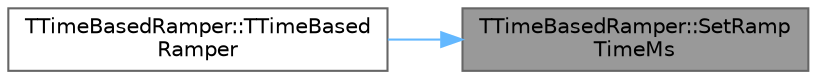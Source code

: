 digraph "TTimeBasedRamper::SetRampTimeMs"
{
 // INTERACTIVE_SVG=YES
 // LATEX_PDF_SIZE
  bgcolor="transparent";
  edge [fontname=Helvetica,fontsize=10,labelfontname=Helvetica,labelfontsize=10];
  node [fontname=Helvetica,fontsize=10,shape=box,height=0.2,width=0.4];
  rankdir="RL";
  Node1 [id="Node000001",label="TTimeBasedRamper::SetRamp\lTimeMs",height=0.2,width=0.4,color="gray40", fillcolor="grey60", style="filled", fontcolor="black",tooltip=" "];
  Node1 -> Node2 [id="edge1_Node000001_Node000002",dir="back",color="steelblue1",style="solid",tooltip=" "];
  Node2 [id="Node000002",label="TTimeBasedRamper::TTimeBased\lRamper",height=0.2,width=0.4,color="grey40", fillcolor="white", style="filled",URL="$d7/dce/classTTimeBasedRamper.html#a32c8d9c928776375bbeac4f15ca10750",tooltip=" "];
}
